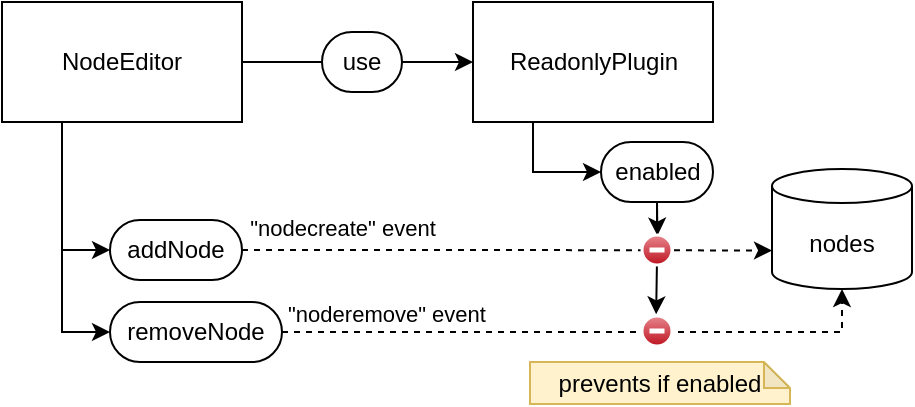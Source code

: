 <mxfile version="22.0.2" type="device">
  <diagram name="Сторінка-1" id="nTteX_-L-bd6lsjCAH_5">
    <mxGraphModel dx="1219" dy="713" grid="1" gridSize="10" guides="1" tooltips="1" connect="1" arrows="1" fold="1" page="1" pageScale="1" pageWidth="827" pageHeight="1169" math="0" shadow="0">
      <root>
        <mxCell id="0" />
        <mxCell id="1" parent="0" />
        <mxCell id="DO5qITBA8kPqdeRQ393A-4" style="edgeStyle=orthogonalEdgeStyle;rounded=0;orthogonalLoop=1;jettySize=auto;html=1;exitX=0.25;exitY=1;exitDx=0;exitDy=0;entryX=0;entryY=0.5;entryDx=0;entryDy=0;" parent="1" source="0EIq4OgII-BHYrVc7AHv-1" target="DO5qITBA8kPqdeRQ393A-2" edge="1">
          <mxGeometry relative="1" as="geometry" />
        </mxCell>
        <mxCell id="DO5qITBA8kPqdeRQ393A-21" style="edgeStyle=orthogonalEdgeStyle;rounded=0;orthogonalLoop=1;jettySize=auto;html=1;exitX=0.25;exitY=1;exitDx=0;exitDy=0;entryX=0;entryY=0.5;entryDx=0;entryDy=0;" parent="1" source="0EIq4OgII-BHYrVc7AHv-1" target="DO5qITBA8kPqdeRQ393A-20" edge="1">
          <mxGeometry relative="1" as="geometry" />
        </mxCell>
        <mxCell id="GMkkCzE2-bllUA5FiziO-1" style="edgeStyle=orthogonalEdgeStyle;rounded=0;orthogonalLoop=1;jettySize=auto;html=1;exitX=1;exitY=0.5;exitDx=0;exitDy=0;entryX=0;entryY=0.5;entryDx=0;entryDy=0;" edge="1" parent="1" source="0EIq4OgII-BHYrVc7AHv-1" target="DO5qITBA8kPqdeRQ393A-11">
          <mxGeometry relative="1" as="geometry" />
        </mxCell>
        <mxCell id="0EIq4OgII-BHYrVc7AHv-1" value="NodeEditor" style="rounded=0;whiteSpace=wrap;html=1;" parent="1" vertex="1">
          <mxGeometry x="20" y="20" width="120" height="60" as="geometry" />
        </mxCell>
        <mxCell id="DO5qITBA8kPqdeRQ393A-5" style="edgeStyle=orthogonalEdgeStyle;rounded=0;orthogonalLoop=1;jettySize=auto;html=1;exitX=1;exitY=0.5;exitDx=0;exitDy=0;dashed=1;entryX=0;entryY=0;entryDx=0;entryDy=40.757;entryPerimeter=0;" parent="1" source="DO5qITBA8kPqdeRQ393A-2" target="DO5qITBA8kPqdeRQ393A-9" edge="1">
          <mxGeometry relative="1" as="geometry">
            <mxPoint x="400" y="134" as="targetPoint" />
          </mxGeometry>
        </mxCell>
        <mxCell id="DO5qITBA8kPqdeRQ393A-6" value="&quot;nodecreate&quot; event" style="edgeLabel;html=1;align=center;verticalAlign=middle;resizable=0;points=[];" parent="DO5qITBA8kPqdeRQ393A-5" vertex="1" connectable="0">
          <mxGeometry x="0.246" y="2" relative="1" as="geometry">
            <mxPoint x="-115" y="-10" as="offset" />
          </mxGeometry>
        </mxCell>
        <mxCell id="DO5qITBA8kPqdeRQ393A-2" value="addNode" style="rounded=1;whiteSpace=wrap;html=1;arcSize=50;" parent="1" vertex="1">
          <mxGeometry x="74" y="129" width="66" height="30" as="geometry" />
        </mxCell>
        <mxCell id="DO5qITBA8kPqdeRQ393A-9" value="nodes" style="shape=cylinder3;whiteSpace=wrap;html=1;boundedLbl=1;backgroundOutline=1;size=8.486;" parent="1" vertex="1">
          <mxGeometry x="405" y="103.5" width="70" height="60" as="geometry" />
        </mxCell>
        <mxCell id="DO5qITBA8kPqdeRQ393A-16" style="edgeStyle=orthogonalEdgeStyle;rounded=0;orthogonalLoop=1;jettySize=auto;html=1;exitX=0.25;exitY=1;exitDx=0;exitDy=0;entryX=0;entryY=0.5;entryDx=0;entryDy=0;" parent="1" source="DO5qITBA8kPqdeRQ393A-11" target="DO5qITBA8kPqdeRQ393A-15" edge="1">
          <mxGeometry relative="1" as="geometry" />
        </mxCell>
        <mxCell id="DO5qITBA8kPqdeRQ393A-11" value="ReadonlyPlugin" style="rounded=0;whiteSpace=wrap;html=1;" parent="1" vertex="1">
          <mxGeometry x="255.5" y="20" width="120" height="60" as="geometry" />
        </mxCell>
        <mxCell id="DO5qITBA8kPqdeRQ393A-15" value="enabled" style="rounded=1;whiteSpace=wrap;html=1;arcSize=50;" parent="1" vertex="1">
          <mxGeometry x="319.5" y="90" width="56" height="30" as="geometry" />
        </mxCell>
        <mxCell id="DO5qITBA8kPqdeRQ393A-19" style="edgeStyle=orthogonalEdgeStyle;rounded=0;orthogonalLoop=1;jettySize=auto;html=1;exitX=0.5;exitY=1;exitDx=0;exitDy=0;entryX=0.513;entryY=0.021;entryDx=0;entryDy=0;entryPerimeter=0;" parent="1" source="DO5qITBA8kPqdeRQ393A-15" target="DO5qITBA8kPqdeRQ393A-7" edge="1">
          <mxGeometry relative="1" as="geometry" />
        </mxCell>
        <mxCell id="gnkJIxszWGw6bPNyjbUk-11" value="prevents if enabled" style="shape=note;whiteSpace=wrap;html=1;backgroundOutline=1;darkOpacity=0.05;size=13;fillColor=#fff2cc;strokeColor=#d6b656;" parent="1" vertex="1">
          <mxGeometry x="284" y="200" width="130" height="21" as="geometry" />
        </mxCell>
        <mxCell id="DO5qITBA8kPqdeRQ393A-20" value="removeNode" style="rounded=1;whiteSpace=wrap;html=1;arcSize=50;" parent="1" vertex="1">
          <mxGeometry x="74" y="170" width="86" height="30" as="geometry" />
        </mxCell>
        <mxCell id="DO5qITBA8kPqdeRQ393A-22" style="edgeStyle=orthogonalEdgeStyle;rounded=0;orthogonalLoop=1;jettySize=auto;html=1;exitX=1;exitY=0.5;exitDx=0;exitDy=0;entryX=0.5;entryY=1;entryDx=0;entryDy=0;entryPerimeter=0;dashed=1;" parent="1" source="DO5qITBA8kPqdeRQ393A-20" target="DO5qITBA8kPqdeRQ393A-9" edge="1">
          <mxGeometry relative="1" as="geometry">
            <Array as="points">
              <mxPoint x="440" y="185" />
              <mxPoint x="440" y="163" />
            </Array>
          </mxGeometry>
        </mxCell>
        <mxCell id="DO5qITBA8kPqdeRQ393A-24" value="&quot;noderemove&quot; event" style="edgeLabel;html=1;align=center;verticalAlign=middle;resizable=0;points=[];" parent="DO5qITBA8kPqdeRQ393A-22" vertex="1" connectable="0">
          <mxGeometry x="-0.717" y="1" relative="1" as="geometry">
            <mxPoint x="9" y="-8" as="offset" />
          </mxGeometry>
        </mxCell>
        <mxCell id="DO5qITBA8kPqdeRQ393A-25" value="" style="verticalLabelPosition=bottom;verticalAlign=top;html=1;shadow=0;dashed=0;strokeWidth=1;shape=mxgraph.ios.iDeleteIcon;fillColor=#e8878E;fillColor2=#BD1421;strokeColor=#ffffff;sketch=0;" parent="1" vertex="1">
          <mxGeometry x="340" y="177" width="15" height="15" as="geometry" />
        </mxCell>
        <mxCell id="DO5qITBA8kPqdeRQ393A-26" style="edgeStyle=orthogonalEdgeStyle;rounded=0;orthogonalLoop=1;jettySize=auto;html=1;exitX=0.5;exitY=1;exitDx=0;exitDy=0;entryX=0.472;entryY=-0.058;entryDx=0;entryDy=0;entryPerimeter=0;" parent="1" source="DO5qITBA8kPqdeRQ393A-15" target="DO5qITBA8kPqdeRQ393A-25" edge="1">
          <mxGeometry relative="1" as="geometry" />
        </mxCell>
        <mxCell id="DO5qITBA8kPqdeRQ393A-7" value="" style="verticalLabelPosition=bottom;verticalAlign=top;html=1;shadow=0;dashed=0;strokeWidth=1;shape=mxgraph.ios.iDeleteIcon;fillColor=#e8878E;fillColor2=#BD1421;strokeColor=#ffffff;sketch=0;" parent="1" vertex="1">
          <mxGeometry x="340" y="136.5" width="15" height="15" as="geometry" />
        </mxCell>
        <mxCell id="GMkkCzE2-bllUA5FiziO-2" value="use" style="rounded=1;whiteSpace=wrap;html=1;arcSize=50;" vertex="1" parent="1">
          <mxGeometry x="180" y="35" width="40" height="30" as="geometry" />
        </mxCell>
      </root>
    </mxGraphModel>
  </diagram>
</mxfile>
